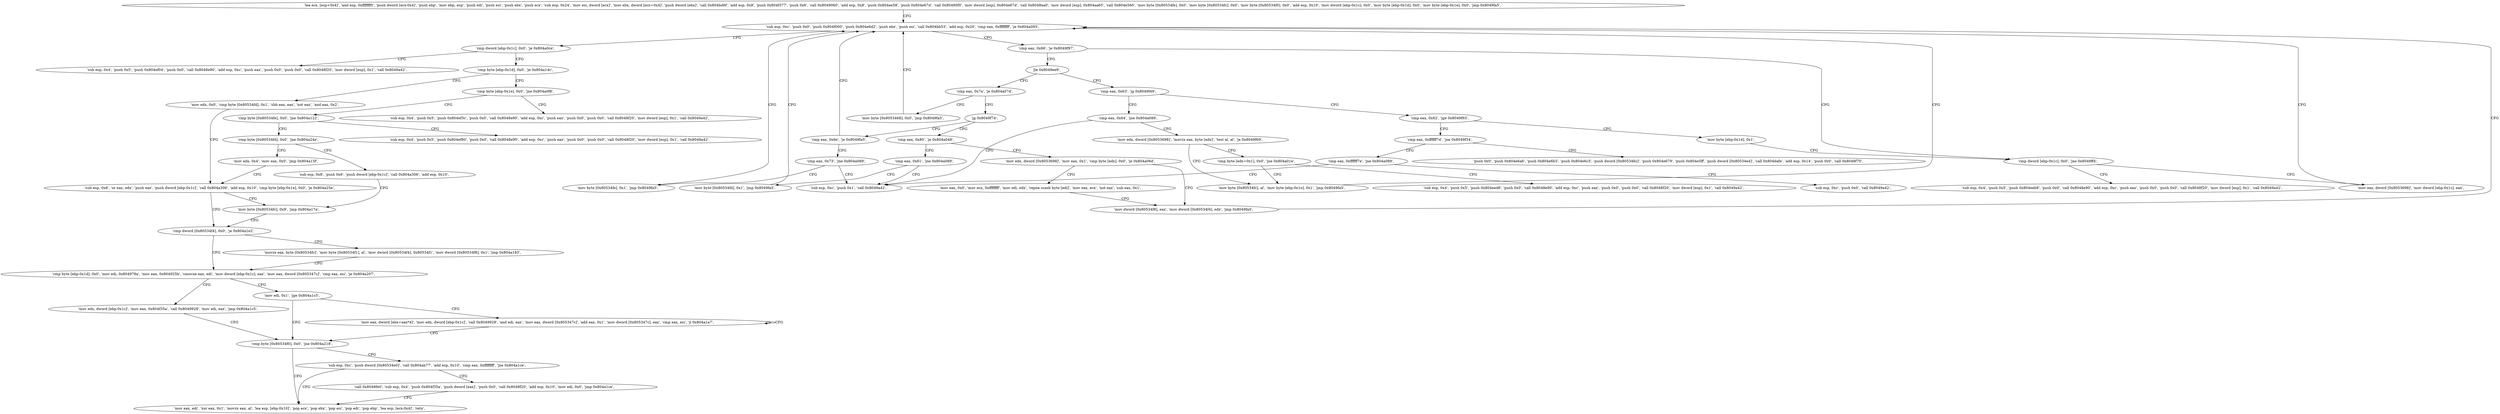 digraph "func" {
"134520420" [label = "'lea ecx, [esp+0x4]', 'and esp, 0xfffffff0', 'push dword [ecx-0x4]', 'push ebp', 'mov ebp, esp', 'push edi', 'push esi', 'push ebx', 'push ecx', 'sub esp, 0x24', 'mov esi, dword [ecx]', 'mov ebx, dword [ecx+0x4]', 'push dword [ebx]', 'call 0x804bd6f', 'add esp, 0x8', 'push 0x804f377', 'push 0x6', 'call 0x8049060', 'add esp, 0x8', 'push 0x804ee58', 'push 0x804e67d', 'call 0x80490f0', 'mov dword [esp], 0x804e67d', 'call 0x8048ea0', 'mov dword [esp], 0x804aa65', 'call 0x804e560', 'mov byte [0x80534fe], 0x0', 'mov byte [0x80534fc], 0x0', 'mov byte [0x80534f0], 0x0', 'add esp, 0x10', 'mov dword [ebp-0x1c], 0x0', 'mov byte [ebp-0x1d], 0x0', 'mov byte [ebp-0x1e], 0x0', 'jmp 0x8049fa5', " ]
"134520741" [label = "'sub esp, 0xc', 'push 0x0', 'push 0x804f000', 'push 0x804e6d2', 'push ebx', 'push esi', 'call 0x804bb53', 'add esp, 0x20', 'cmp eax, 0xffffffff', 'je 0x804a093', " ]
"134520979" [label = "'cmp dword [ebp-0x1c], 0x0', 'je 0x804a0ce', " ]
"134520775" [label = "'cmp eax, 0x66', 'je 0x8049f97', " ]
"134521038" [label = "'sub esp, 0x4', 'push 0x5', 'push 0x804ef04', 'push 0x0', 'call 0x8048e90', 'add esp, 0xc', 'push eax', 'push 0x0', 'push 0x0', 'call 0x8048f20', 'mov dword [esp], 0x1', 'call 0x8049a42', " ]
"134520985" [label = "'cmp byte [ebp-0x1d], 0x0', 'je 0x804a14c', " ]
"134520727" [label = "'cmp dword [ebp-0x1c], 0x0', 'jne 0x8049ff4', " ]
"134520780" [label = "'jle 0x8049ee9', " ]
"134521164" [label = "'mov edx, 0x0', 'cmp byte [0x80534fd], 0x1', 'sbb eax, eax', 'not eax', 'and eax, 0x2', " ]
"134520995" [label = "'cmp byte [ebp-0x1e], 0x0', 'jne 0x804a0f8', " ]
"134520820" [label = "'sub esp, 0x4', 'push 0x5', 'push 0x804eeb8', 'push 0x0', 'call 0x8048e90', 'add esp, 0xc', 'push eax', 'push 0x0', 'push 0x0', 'call 0x8048f20', 'mov dword [esp], 0x1', 'call 0x8049a42', " ]
"134520733" [label = "'mov eax, dword [0x8053698]', 'mov dword [ebp-0x1c], eax', " ]
"134520553" [label = "'cmp eax, 0x63', 'jg 0x8049f49', " ]
"134520786" [label = "'cmp eax, 0x7a', 'je 0x804a07d', " ]
"134521183" [label = "'sub esp, 0x8', 'or eax, edx', 'push eax', 'push dword [ebp-0x1c]', 'call 0x804a306', 'add esp, 0x10', 'cmp byte [ebp-0x1e], 0x0', 'je 0x804a25e', " ]
"134521080" [label = "'sub esp, 0x4', 'push 0x5', 'push 0x804ef3c', 'push 0x0', 'call 0x8048e90', 'add esp, 0xc', 'push eax', 'push 0x0', 'push 0x0', 'call 0x8048f20', 'mov dword [esp], 0x1', 'call 0x8049a42', " ]
"134521001" [label = "'cmp byte [0x80534fe], 0x0', 'jne 0x804a122', " ]
"134520649" [label = "'cmp eax, 0x64', 'jne 0x804a089', " ]
"134520558" [label = "'cmp eax, 0x62', 'jge 0x8049f93', " ]
"134520957" [label = "'mov byte [0x8053468], 0x0', 'jmp 0x8049fa5', " ]
"134520795" [label = "'jg 0x8049f74', " ]
"134521438" [label = "'mov byte [0x80534fc], 0x9', 'jmp 0x804a17a', " ]
"134521210" [label = "'cmp dword [0x80534f4], 0x0', 'je 0x804a1e2', " ]
"134521314" [label = "'movzx eax, byte [0x80534fc]', 'mov byte [0x80534f1], al', 'mov dword [0x80534f4], 0x80534f1', 'mov dword [0x80534f8], 0x1', 'jmp 0x804a183', " ]
"134521219" [label = "'cmp byte [ebp-0x1d], 0x0', 'mov edi, 0x804979a', 'mov eax, 0x804925b', 'cmovne eax, edi', 'mov dword [ebp-0x1c], eax', 'mov eax, dword [0x805347c]', 'cmp eax, esi', 'je 0x804a207', " ]
"134521122" [label = "'sub esp, 0x4', 'push 0x5', 'push 0x804ef80', 'push 0x0', 'call 0x8048e90', 'add esp, 0xc', 'push eax', 'push 0x0', 'push 0x0', 'call 0x8048f20', 'mov dword [esp], 0x1', 'call 0x8049a42', " ]
"134521010" [label = "'cmp byte [0x80534fd], 0x0', 'jne 0x804a24e', " ]
"134520969" [label = "'sub esp, 0xc', 'push 0x1', 'call 0x8049a42', " ]
"134520658" [label = "'mov edx, dword [0x8053698]', 'movzx eax, byte [edx]', 'test al, al', 'je 0x8049f69', " ]
"134520723" [label = "'mov byte [ebp-0x1d], 0x1', " ]
"134520567" [label = "'cmp eax, 0xffffff7d', 'jne 0x8049f34', " ]
"134520692" [label = "'cmp eax, 0x80', 'je 0x804a048', " ]
"134520797" [label = "'cmp eax, 0x6e', 'je 0x8049fa5', " ]
"134521351" [label = "'mov edx, dword [ebp-0x1c]', 'mov eax, 0x804f35a', 'call 0x8049928', 'mov edi, eax', 'jmp 0x804a1c5', " ]
"134521248" [label = "'mov edi, 0x1', 'jge 0x804a1c5', " ]
"134521422" [label = "'sub esp, 0x8', 'push 0x6', 'push dword [ebp-0x1c]', 'call 0x804a306', 'add esp, 0x10', " ]
"134521023" [label = "'mov edx, 0x4', 'mov eax, 0x0', 'jmp 0x804a15f', " ]
"134520681" [label = "'mov byte [0x80534fc], al', 'mov byte [ebp-0x1e], 0x1', 'jmp 0x8049fa5', " ]
"134520671" [label = "'cmp byte [edx+0x1], 0x0', 'jne 0x804a01e', " ]
"134520628" [label = "'cmp eax, 0xffffff7e', 'jne 0x804a089', " ]
"134520574" [label = "'push 0x0', 'push 0x804e6a6', 'push 0x804e6b3', 'push 0x804e6c3', 'push dword [0x805346c]', 'push 0x804e679', 'push 0x804e5ff', 'push dword [0x80534e4]', 'call 0x804dafe', 'add esp, 0x14', 'push 0x0', 'call 0x8048f70', " ]
"134520904" [label = "'mov edx, dword [0x8053698]', 'mov eax, 0x1', 'cmp byte [edx], 0x0', 'je 0x804a06d', " ]
"134520703" [label = "'cmp eax, 0x81', 'jne 0x804a089', " ]
"134520802" [label = "'cmp eax, 0x73', 'jne 0x804a089', " ]
"134521285" [label = "'cmp byte [0x80534f0], 0x0', 'jne 0x804a218', " ]
"134521255" [label = "'mov eax, dword [ebx+eax*4]', 'mov edx, dword [ebp-0x1c]', 'call 0x8049928', 'and edi, eax', 'mov eax, dword [0x805347c]', 'add eax, 0x1', 'mov dword [0x805347c], eax', 'cmp eax, esi', 'jl 0x804a1a7', " ]
"134520862" [label = "'sub esp, 0x4', 'push 0x5', 'push 0x804eed8', 'push 0x0', 'call 0x8048e90', 'add esp, 0xc', 'push eax', 'push 0x0', 'push 0x0', 'call 0x8048f20', 'mov dword [esp], 0x1', 'call 0x8049a42', " ]
"134520639" [label = "'sub esp, 0xc', 'push 0x0', 'call 0x8049a42', " ]
"134520941" [label = "'mov dword [0x80534f8], eax', 'mov dword [0x80534f4], edx', 'jmp 0x8049fa5', " ]
"134520920" [label = "'mov eax, 0x0', 'mov ecx, 0xffffffff', 'mov edi, edx', 'repne scasb byte [edi]', 'mov eax, ecx', 'not eax', 'sub eax, 0x1', " ]
"134520714" [label = "'mov byte [0x80534fd], 0x1', 'jmp 0x8049fa5', " ]
"134520811" [label = "'mov byte [0x80534fe], 0x1', 'jmp 0x8049fa5', " ]
"134521368" [label = "'sub esp, 0xc', 'push dword [0x80534e0]', 'call 0x804ab77', 'add esp, 0x10', 'cmp eax, 0xffffffff', 'jne 0x804a1ce', " ]
"134521294" [label = "'mov eax, edi', 'xor eax, 0x1', 'movzx eax, al', 'lea esp, [ebp-0x10]', 'pop ecx', 'pop ebx', 'pop esi', 'pop edi', 'pop ebp', 'lea esp, [ecx-0x4]', 'retn', " ]
"134521390" [label = "'call 0x8048fe0', 'sub esp, 0x4', 'push 0x804f35a', 'push dword [eax]', 'push 0x0', 'call 0x8048f20', 'add esp, 0x10', 'mov edi, 0x0', 'jmp 0x804a1ce', " ]
"134520420" -> "134520741" [ label = "CFG" ]
"134520741" -> "134520979" [ label = "CFG" ]
"134520741" -> "134520775" [ label = "CFG" ]
"134520979" -> "134521038" [ label = "CFG" ]
"134520979" -> "134520985" [ label = "CFG" ]
"134520775" -> "134520727" [ label = "CFG" ]
"134520775" -> "134520780" [ label = "CFG" ]
"134520985" -> "134521164" [ label = "CFG" ]
"134520985" -> "134520995" [ label = "CFG" ]
"134520727" -> "134520820" [ label = "CFG" ]
"134520727" -> "134520733" [ label = "CFG" ]
"134520780" -> "134520553" [ label = "CFG" ]
"134520780" -> "134520786" [ label = "CFG" ]
"134521164" -> "134521183" [ label = "CFG" ]
"134520995" -> "134521080" [ label = "CFG" ]
"134520995" -> "134521001" [ label = "CFG" ]
"134520733" -> "134520741" [ label = "CFG" ]
"134520553" -> "134520649" [ label = "CFG" ]
"134520553" -> "134520558" [ label = "CFG" ]
"134520786" -> "134520957" [ label = "CFG" ]
"134520786" -> "134520795" [ label = "CFG" ]
"134521183" -> "134521438" [ label = "CFG" ]
"134521183" -> "134521210" [ label = "CFG" ]
"134521001" -> "134521122" [ label = "CFG" ]
"134521001" -> "134521010" [ label = "CFG" ]
"134520649" -> "134520969" [ label = "CFG" ]
"134520649" -> "134520658" [ label = "CFG" ]
"134520558" -> "134520723" [ label = "CFG" ]
"134520558" -> "134520567" [ label = "CFG" ]
"134520957" -> "134520741" [ label = "CFG" ]
"134520795" -> "134520692" [ label = "CFG" ]
"134520795" -> "134520797" [ label = "CFG" ]
"134521438" -> "134521210" [ label = "CFG" ]
"134521210" -> "134521314" [ label = "CFG" ]
"134521210" -> "134521219" [ label = "CFG" ]
"134521314" -> "134521219" [ label = "CFG" ]
"134521219" -> "134521351" [ label = "CFG" ]
"134521219" -> "134521248" [ label = "CFG" ]
"134521010" -> "134521422" [ label = "CFG" ]
"134521010" -> "134521023" [ label = "CFG" ]
"134520658" -> "134520681" [ label = "CFG" ]
"134520658" -> "134520671" [ label = "CFG" ]
"134520723" -> "134520727" [ label = "CFG" ]
"134520567" -> "134520628" [ label = "CFG" ]
"134520567" -> "134520574" [ label = "CFG" ]
"134520692" -> "134520904" [ label = "CFG" ]
"134520692" -> "134520703" [ label = "CFG" ]
"134520797" -> "134520741" [ label = "CFG" ]
"134520797" -> "134520802" [ label = "CFG" ]
"134521351" -> "134521285" [ label = "CFG" ]
"134521248" -> "134521285" [ label = "CFG" ]
"134521248" -> "134521255" [ label = "CFG" ]
"134521422" -> "134521438" [ label = "CFG" ]
"134521023" -> "134521183" [ label = "CFG" ]
"134520681" -> "134520741" [ label = "CFG" ]
"134520671" -> "134520862" [ label = "CFG" ]
"134520671" -> "134520681" [ label = "CFG" ]
"134520628" -> "134520969" [ label = "CFG" ]
"134520628" -> "134520639" [ label = "CFG" ]
"134520904" -> "134520941" [ label = "CFG" ]
"134520904" -> "134520920" [ label = "CFG" ]
"134520703" -> "134520969" [ label = "CFG" ]
"134520703" -> "134520714" [ label = "CFG" ]
"134520802" -> "134520969" [ label = "CFG" ]
"134520802" -> "134520811" [ label = "CFG" ]
"134521285" -> "134521368" [ label = "CFG" ]
"134521285" -> "134521294" [ label = "CFG" ]
"134521255" -> "134521255" [ label = "CFG" ]
"134521255" -> "134521285" [ label = "CFG" ]
"134520941" -> "134520741" [ label = "CFG" ]
"134520920" -> "134520941" [ label = "CFG" ]
"134520714" -> "134520741" [ label = "CFG" ]
"134520811" -> "134520741" [ label = "CFG" ]
"134521368" -> "134521294" [ label = "CFG" ]
"134521368" -> "134521390" [ label = "CFG" ]
"134521390" -> "134521294" [ label = "CFG" ]
}
